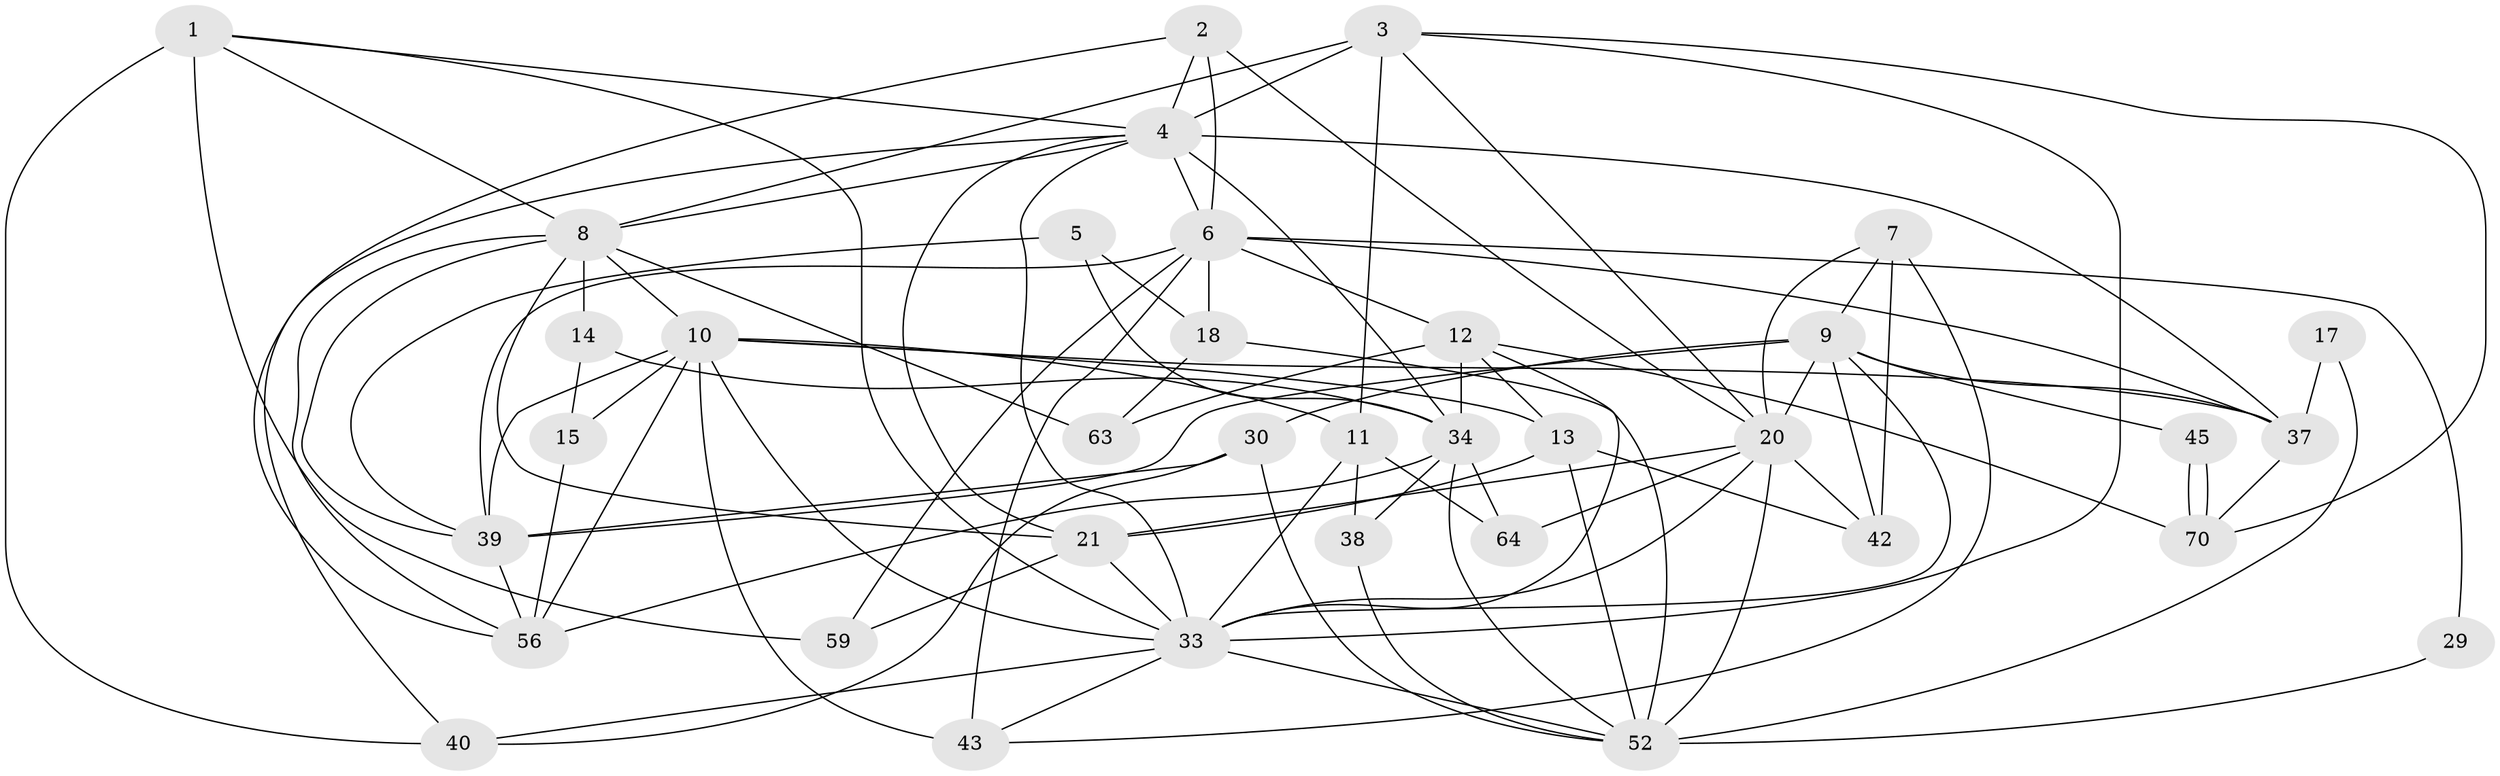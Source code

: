// original degree distribution, {3: 0.2638888888888889, 5: 0.125, 2: 0.1527777777777778, 4: 0.25, 6: 0.18055555555555555, 7: 0.027777777777777776}
// Generated by graph-tools (version 1.1) at 2025/15/03/09/25 04:15:18]
// undirected, 36 vertices, 98 edges
graph export_dot {
graph [start="1"]
  node [color=gray90,style=filled];
  1 [super="+46"];
  2;
  3 [super="+31+28"];
  4 [super="+19+32"];
  5;
  6 [super="+16+49"];
  7 [super="+65"];
  8 [super="+25+23"];
  9 [super="+69"];
  10 [super="+62+27+35"];
  11 [super="+41"];
  12 [super="+54+24"];
  13 [super="+26"];
  14;
  15 [super="+66"];
  17;
  18;
  20 [super="+22"];
  21 [super="+60"];
  29;
  30 [super="+57"];
  33 [super="+55+48"];
  34 [super="+67+51"];
  37;
  38;
  39 [super="+50"];
  40;
  42 [super="+47"];
  43;
  45;
  52 [super="+58"];
  56;
  59;
  63;
  64;
  70;
  1 -- 59;
  1 -- 33;
  1 -- 8;
  1 -- 40;
  1 -- 4;
  2 -- 56;
  2 -- 4;
  2 -- 6;
  2 -- 20;
  3 -- 4 [weight=2];
  3 -- 33;
  3 -- 20;
  3 -- 70;
  3 -- 11;
  3 -- 8;
  4 -- 33;
  4 -- 6;
  4 -- 8;
  4 -- 34 [weight=2];
  4 -- 21;
  4 -- 37;
  4 -- 40;
  5 -- 18;
  5 -- 34;
  5 -- 39;
  6 -- 18;
  6 -- 29;
  6 -- 37;
  6 -- 59;
  6 -- 43;
  6 -- 12;
  6 -- 39;
  7 -- 43;
  7 -- 9;
  7 -- 42;
  7 -- 20;
  8 -- 14;
  8 -- 56;
  8 -- 21;
  8 -- 10;
  8 -- 63;
  8 -- 39;
  9 -- 45;
  9 -- 33;
  9 -- 37;
  9 -- 30;
  9 -- 42;
  9 -- 39;
  9 -- 20;
  10 -- 11;
  10 -- 43 [weight=2];
  10 -- 33;
  10 -- 56;
  10 -- 13;
  10 -- 39;
  10 -- 37;
  10 -- 15;
  11 -- 38;
  11 -- 64;
  11 -- 33 [weight=2];
  12 -- 70 [weight=2];
  12 -- 13;
  12 -- 63 [weight=2];
  12 -- 34 [weight=2];
  12 -- 33;
  13 -- 42;
  13 -- 21;
  13 -- 52;
  14 -- 15;
  14 -- 34;
  15 -- 56;
  17 -- 37;
  17 -- 52;
  18 -- 63;
  18 -- 52;
  20 -- 64;
  20 -- 33;
  20 -- 21;
  20 -- 52;
  20 -- 42;
  21 -- 33;
  21 -- 59;
  29 -- 52;
  30 -- 40;
  30 -- 52;
  30 -- 39;
  33 -- 43;
  33 -- 52;
  33 -- 40;
  34 -- 56;
  34 -- 64;
  34 -- 52;
  34 -- 38;
  37 -- 70;
  38 -- 52;
  39 -- 56;
  45 -- 70;
  45 -- 70;
}
